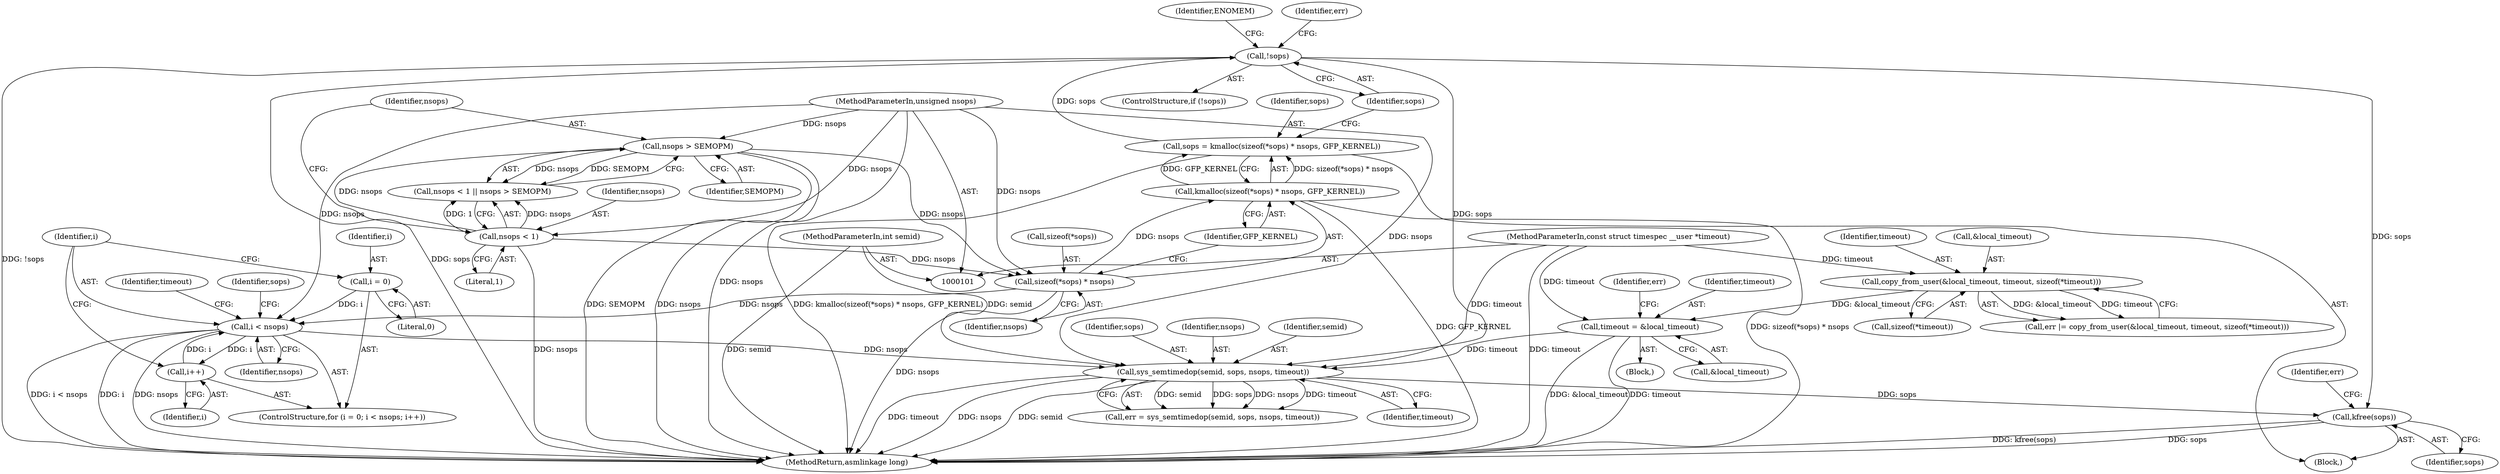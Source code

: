 digraph "0_linux_0f22072ab50cac7983f9660d33974b45184da4f9@API" {
"1000225" [label="(Call,kfree(sops))"];
"1000132" [label="(Call,!sops)"];
"1000122" [label="(Call,sops = kmalloc(sizeof(*sops) * nsops, GFP_KERNEL))"];
"1000124" [label="(Call,kmalloc(sizeof(*sops) * nsops, GFP_KERNEL))"];
"1000125" [label="(Call,sizeof(*sops) * nsops)"];
"1000116" [label="(Call,nsops > SEMOPM)"];
"1000113" [label="(Call,nsops < 1)"];
"1000104" [label="(MethodParameterIn,unsigned nsops)"];
"1000218" [label="(Call,sys_semtimedop(semid, sops, nsops, timeout))"];
"1000102" [label="(MethodParameterIn,int semid)"];
"1000144" [label="(Call,i < nsops)"];
"1000141" [label="(Call,i = 0)"];
"1000147" [label="(Call,i++)"];
"1000197" [label="(Call,timeout = &local_timeout)"];
"1000190" [label="(Call,copy_from_user(&local_timeout, timeout, sizeof(*timeout)))"];
"1000105" [label="(MethodParameterIn,const struct timespec __user *timeout)"];
"1000218" [label="(Call,sys_semtimedop(semid, sops, nsops, timeout))"];
"1000146" [label="(Identifier,nsops)"];
"1000226" [label="(Identifier,sops)"];
"1000112" [label="(Call,nsops < 1 || nsops > SEMOPM)"];
"1000126" [label="(Call,sizeof(*sops))"];
"1000115" [label="(Literal,1)"];
"1000193" [label="(Identifier,timeout)"];
"1000136" [label="(Identifier,ENOMEM)"];
"1000186" [label="(Identifier,timeout)"];
"1000116" [label="(Call,nsops > SEMOPM)"];
"1000138" [label="(Identifier,err)"];
"1000114" [label="(Identifier,nsops)"];
"1000113" [label="(Call,nsops < 1)"];
"1000104" [label="(MethodParameterIn,unsigned nsops)"];
"1000118" [label="(Identifier,SEMOPM)"];
"1000145" [label="(Identifier,i)"];
"1000187" [label="(Block,)"];
"1000202" [label="(Identifier,err)"];
"1000123" [label="(Identifier,sops)"];
"1000198" [label="(Identifier,timeout)"];
"1000122" [label="(Call,sops = kmalloc(sizeof(*sops) * nsops, GFP_KERNEL))"];
"1000141" [label="(Call,i = 0)"];
"1000228" [label="(Identifier,err)"];
"1000225" [label="(Call,kfree(sops))"];
"1000191" [label="(Call,&local_timeout)"];
"1000131" [label="(ControlStructure,if (!sops))"];
"1000190" [label="(Call,copy_from_user(&local_timeout, timeout, sizeof(*timeout)))"];
"1000148" [label="(Identifier,i)"];
"1000117" [label="(Identifier,nsops)"];
"1000129" [label="(Identifier,nsops)"];
"1000153" [label="(Identifier,sops)"];
"1000197" [label="(Call,timeout = &local_timeout)"];
"1000130" [label="(Identifier,GFP_KERNEL)"];
"1000220" [label="(Identifier,sops)"];
"1000105" [label="(MethodParameterIn,const struct timespec __user *timeout)"];
"1000147" [label="(Call,i++)"];
"1000221" [label="(Identifier,nsops)"];
"1000142" [label="(Identifier,i)"];
"1000219" [label="(Identifier,semid)"];
"1000102" [label="(MethodParameterIn,int semid)"];
"1000229" [label="(MethodReturn,asmlinkage long)"];
"1000143" [label="(Literal,0)"];
"1000199" [label="(Call,&local_timeout)"];
"1000132" [label="(Call,!sops)"];
"1000188" [label="(Call,err |= copy_from_user(&local_timeout, timeout, sizeof(*timeout)))"];
"1000140" [label="(ControlStructure,for (i = 0; i < nsops; i++))"];
"1000106" [label="(Block,)"];
"1000124" [label="(Call,kmalloc(sizeof(*sops) * nsops, GFP_KERNEL))"];
"1000125" [label="(Call,sizeof(*sops) * nsops)"];
"1000133" [label="(Identifier,sops)"];
"1000216" [label="(Call,err = sys_semtimedop(semid, sops, nsops, timeout))"];
"1000222" [label="(Identifier,timeout)"];
"1000194" [label="(Call,sizeof(*timeout))"];
"1000144" [label="(Call,i < nsops)"];
"1000225" -> "1000106"  [label="AST: "];
"1000225" -> "1000226"  [label="CFG: "];
"1000226" -> "1000225"  [label="AST: "];
"1000228" -> "1000225"  [label="CFG: "];
"1000225" -> "1000229"  [label="DDG: kfree(sops)"];
"1000225" -> "1000229"  [label="DDG: sops"];
"1000132" -> "1000225"  [label="DDG: sops"];
"1000218" -> "1000225"  [label="DDG: sops"];
"1000132" -> "1000131"  [label="AST: "];
"1000132" -> "1000133"  [label="CFG: "];
"1000133" -> "1000132"  [label="AST: "];
"1000136" -> "1000132"  [label="CFG: "];
"1000138" -> "1000132"  [label="CFG: "];
"1000132" -> "1000229"  [label="DDG: !sops"];
"1000132" -> "1000229"  [label="DDG: sops"];
"1000122" -> "1000132"  [label="DDG: sops"];
"1000132" -> "1000218"  [label="DDG: sops"];
"1000122" -> "1000106"  [label="AST: "];
"1000122" -> "1000124"  [label="CFG: "];
"1000123" -> "1000122"  [label="AST: "];
"1000124" -> "1000122"  [label="AST: "];
"1000133" -> "1000122"  [label="CFG: "];
"1000122" -> "1000229"  [label="DDG: kmalloc(sizeof(*sops) * nsops, GFP_KERNEL)"];
"1000124" -> "1000122"  [label="DDG: sizeof(*sops) * nsops"];
"1000124" -> "1000122"  [label="DDG: GFP_KERNEL"];
"1000124" -> "1000130"  [label="CFG: "];
"1000125" -> "1000124"  [label="AST: "];
"1000130" -> "1000124"  [label="AST: "];
"1000124" -> "1000229"  [label="DDG: GFP_KERNEL"];
"1000124" -> "1000229"  [label="DDG: sizeof(*sops) * nsops"];
"1000125" -> "1000124"  [label="DDG: nsops"];
"1000125" -> "1000129"  [label="CFG: "];
"1000126" -> "1000125"  [label="AST: "];
"1000129" -> "1000125"  [label="AST: "];
"1000130" -> "1000125"  [label="CFG: "];
"1000125" -> "1000229"  [label="DDG: nsops"];
"1000116" -> "1000125"  [label="DDG: nsops"];
"1000113" -> "1000125"  [label="DDG: nsops"];
"1000104" -> "1000125"  [label="DDG: nsops"];
"1000125" -> "1000144"  [label="DDG: nsops"];
"1000116" -> "1000112"  [label="AST: "];
"1000116" -> "1000118"  [label="CFG: "];
"1000117" -> "1000116"  [label="AST: "];
"1000118" -> "1000116"  [label="AST: "];
"1000112" -> "1000116"  [label="CFG: "];
"1000116" -> "1000229"  [label="DDG: SEMOPM"];
"1000116" -> "1000229"  [label="DDG: nsops"];
"1000116" -> "1000112"  [label="DDG: nsops"];
"1000116" -> "1000112"  [label="DDG: SEMOPM"];
"1000113" -> "1000116"  [label="DDG: nsops"];
"1000104" -> "1000116"  [label="DDG: nsops"];
"1000113" -> "1000112"  [label="AST: "];
"1000113" -> "1000115"  [label="CFG: "];
"1000114" -> "1000113"  [label="AST: "];
"1000115" -> "1000113"  [label="AST: "];
"1000117" -> "1000113"  [label="CFG: "];
"1000112" -> "1000113"  [label="CFG: "];
"1000113" -> "1000229"  [label="DDG: nsops"];
"1000113" -> "1000112"  [label="DDG: nsops"];
"1000113" -> "1000112"  [label="DDG: 1"];
"1000104" -> "1000113"  [label="DDG: nsops"];
"1000104" -> "1000101"  [label="AST: "];
"1000104" -> "1000229"  [label="DDG: nsops"];
"1000104" -> "1000144"  [label="DDG: nsops"];
"1000104" -> "1000218"  [label="DDG: nsops"];
"1000218" -> "1000216"  [label="AST: "];
"1000218" -> "1000222"  [label="CFG: "];
"1000219" -> "1000218"  [label="AST: "];
"1000220" -> "1000218"  [label="AST: "];
"1000221" -> "1000218"  [label="AST: "];
"1000222" -> "1000218"  [label="AST: "];
"1000216" -> "1000218"  [label="CFG: "];
"1000218" -> "1000229"  [label="DDG: timeout"];
"1000218" -> "1000229"  [label="DDG: nsops"];
"1000218" -> "1000229"  [label="DDG: semid"];
"1000218" -> "1000216"  [label="DDG: semid"];
"1000218" -> "1000216"  [label="DDG: sops"];
"1000218" -> "1000216"  [label="DDG: nsops"];
"1000218" -> "1000216"  [label="DDG: timeout"];
"1000102" -> "1000218"  [label="DDG: semid"];
"1000144" -> "1000218"  [label="DDG: nsops"];
"1000197" -> "1000218"  [label="DDG: timeout"];
"1000105" -> "1000218"  [label="DDG: timeout"];
"1000102" -> "1000101"  [label="AST: "];
"1000102" -> "1000229"  [label="DDG: semid"];
"1000144" -> "1000140"  [label="AST: "];
"1000144" -> "1000146"  [label="CFG: "];
"1000145" -> "1000144"  [label="AST: "];
"1000146" -> "1000144"  [label="AST: "];
"1000153" -> "1000144"  [label="CFG: "];
"1000186" -> "1000144"  [label="CFG: "];
"1000144" -> "1000229"  [label="DDG: i < nsops"];
"1000144" -> "1000229"  [label="DDG: i"];
"1000144" -> "1000229"  [label="DDG: nsops"];
"1000141" -> "1000144"  [label="DDG: i"];
"1000147" -> "1000144"  [label="DDG: i"];
"1000144" -> "1000147"  [label="DDG: i"];
"1000141" -> "1000140"  [label="AST: "];
"1000141" -> "1000143"  [label="CFG: "];
"1000142" -> "1000141"  [label="AST: "];
"1000143" -> "1000141"  [label="AST: "];
"1000145" -> "1000141"  [label="CFG: "];
"1000147" -> "1000140"  [label="AST: "];
"1000147" -> "1000148"  [label="CFG: "];
"1000148" -> "1000147"  [label="AST: "];
"1000145" -> "1000147"  [label="CFG: "];
"1000197" -> "1000187"  [label="AST: "];
"1000197" -> "1000199"  [label="CFG: "];
"1000198" -> "1000197"  [label="AST: "];
"1000199" -> "1000197"  [label="AST: "];
"1000202" -> "1000197"  [label="CFG: "];
"1000197" -> "1000229"  [label="DDG: &local_timeout"];
"1000197" -> "1000229"  [label="DDG: timeout"];
"1000190" -> "1000197"  [label="DDG: &local_timeout"];
"1000105" -> "1000197"  [label="DDG: timeout"];
"1000190" -> "1000188"  [label="AST: "];
"1000190" -> "1000194"  [label="CFG: "];
"1000191" -> "1000190"  [label="AST: "];
"1000193" -> "1000190"  [label="AST: "];
"1000194" -> "1000190"  [label="AST: "];
"1000188" -> "1000190"  [label="CFG: "];
"1000190" -> "1000188"  [label="DDG: &local_timeout"];
"1000190" -> "1000188"  [label="DDG: timeout"];
"1000105" -> "1000190"  [label="DDG: timeout"];
"1000105" -> "1000101"  [label="AST: "];
"1000105" -> "1000229"  [label="DDG: timeout"];
}
